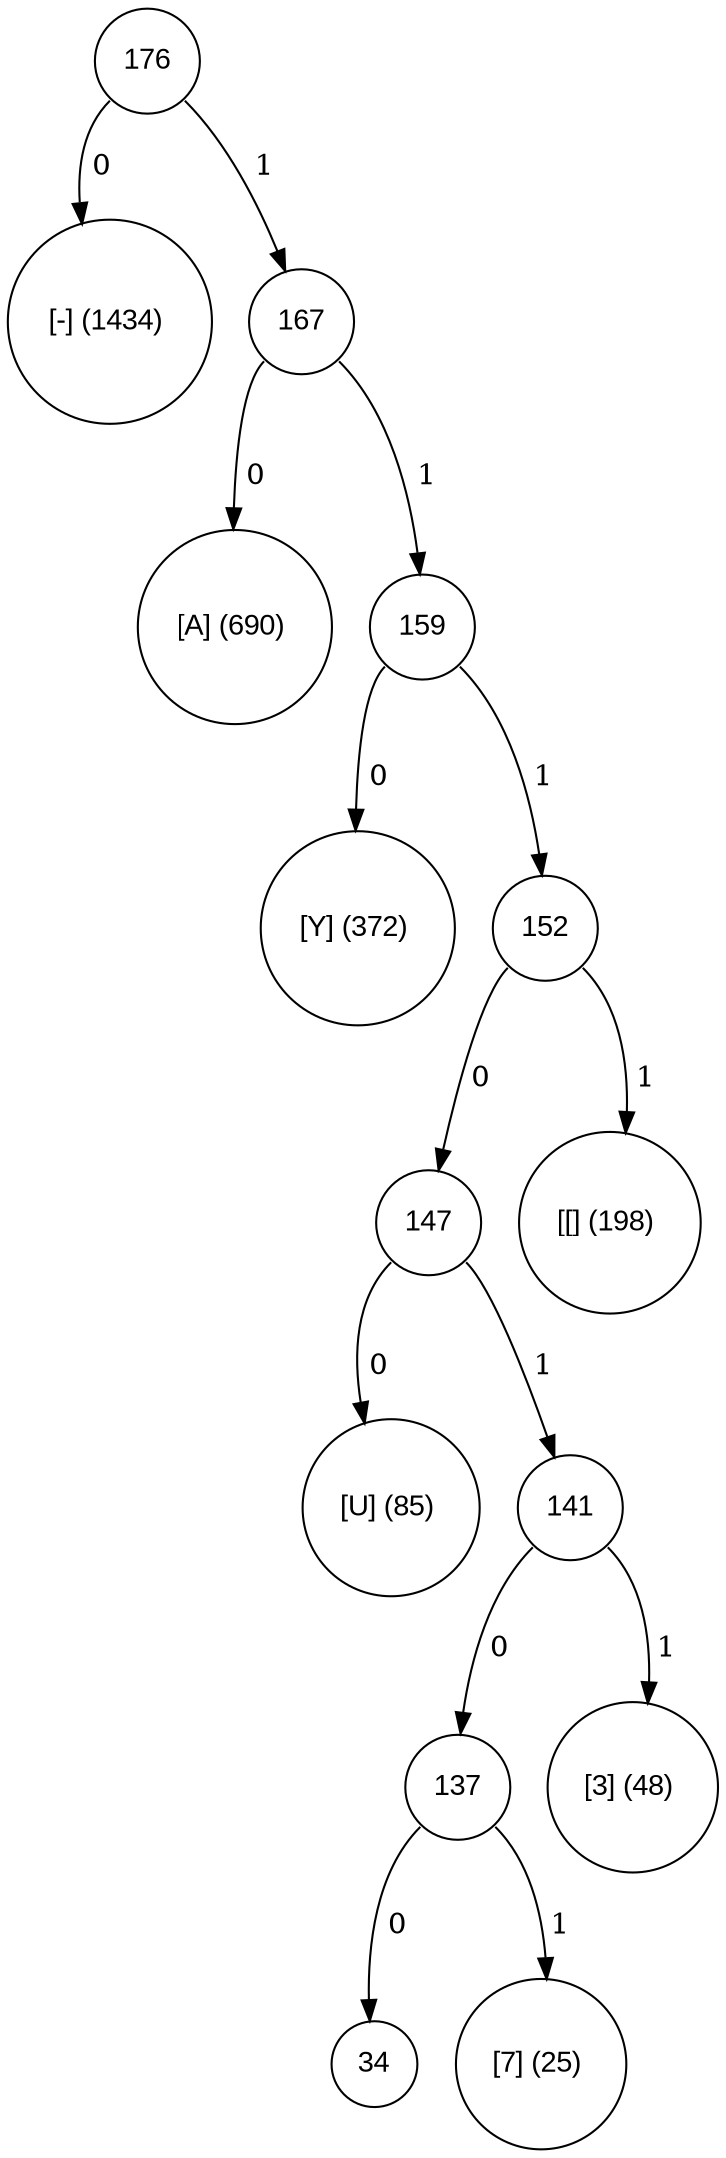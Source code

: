 digraph tree {
	node [fontname="Arial", shape="circle", width=0.5]; 

176:sw -> 45 [label = " 0"]; 
45 [label = "[-] (1434) "]; 
176:se -> 167 [label = " 1"]; 
167 [label = "167"]; 
167:sw -> 65 [label = " 0"]; 
65 [label = "[A] (690) "]; 
167:se -> 159 [label = " 1"]; 
159 [label = "159"]; 
159:sw -> 89 [label = " 0"]; 
89 [label = "[Y] (372) "]; 
159:se -> 152 [label = " 1"]; 
152 [label = "152"]; 
152:se -> 91 [label = " 1"]; 
91 [label = "[[] (198) "]; 
152:sw -> 147 [label = " 0"]; 
147 [label = "147"]; 
147:sw -> 85 [label = " 0"]; 
85 [label = "[U] (85) "]; 
147:se -> 141 [label = " 1"]; 
141 [label = "141"]; 
141:se -> 51 [label = " 1"]; 
51 [label = "[3] (48) "]; 
141:sw -> 137 [label = " 0"]; 
137 [label = "137"]; 
137:sw -> 34 [label = " 0"]; 
34 [label = "34"]; 
137:se -> 55 [label = " 1"]; 
55 [label = "[7] (25) "]; 
}

